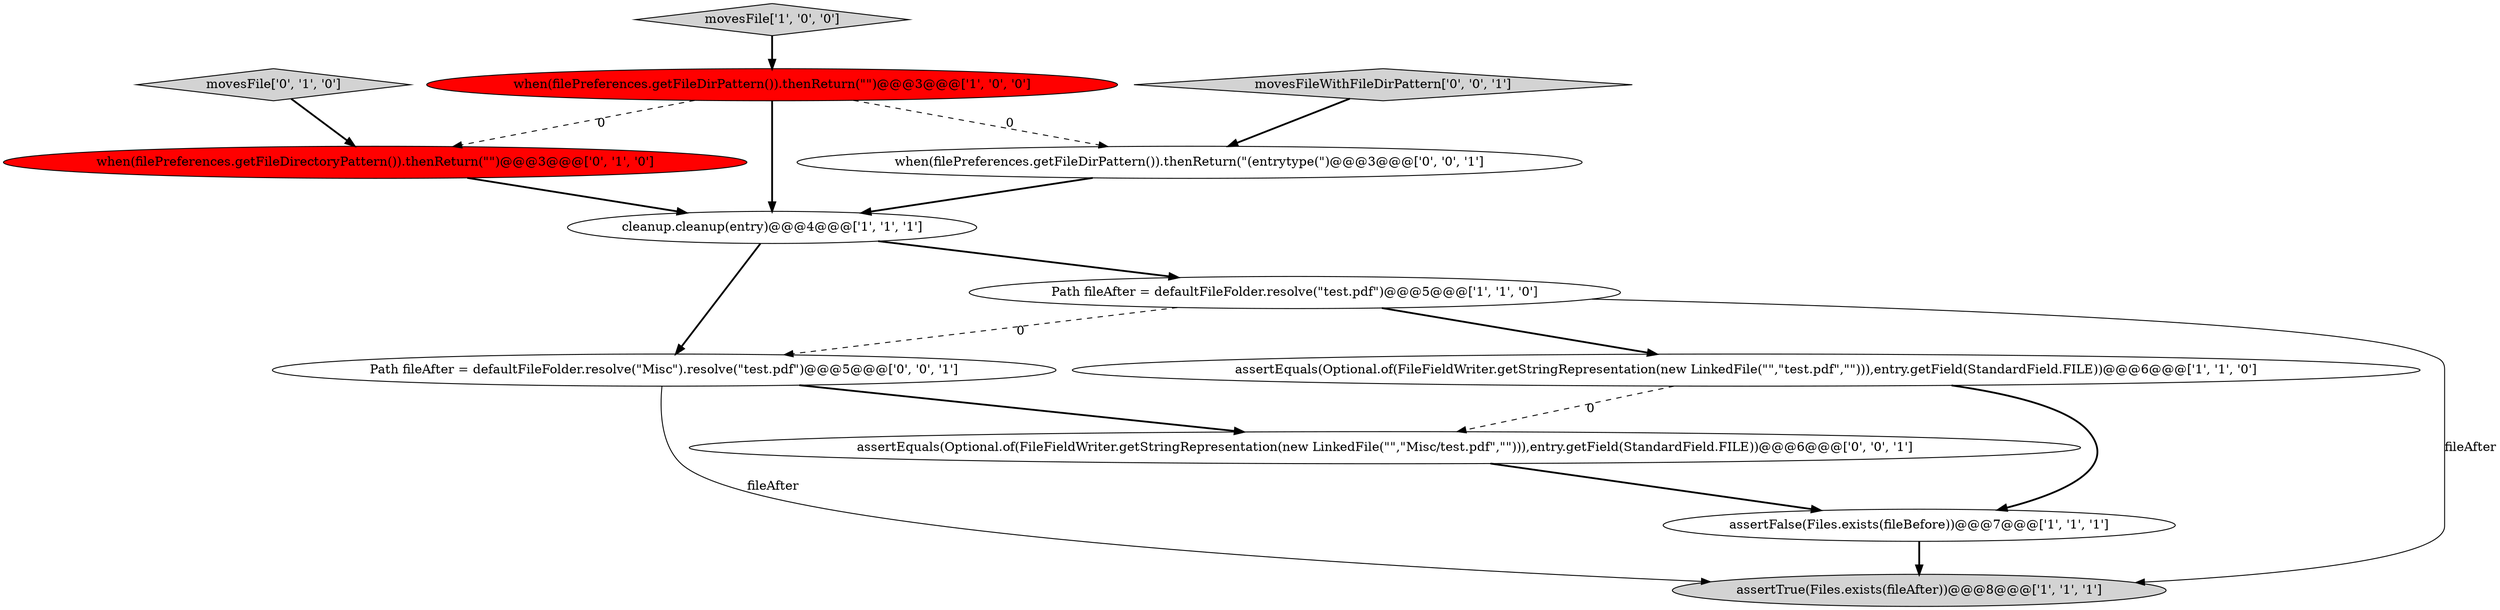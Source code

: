 digraph {
5 [style = filled, label = "assertFalse(Files.exists(fileBefore))@@@7@@@['1', '1', '1']", fillcolor = white, shape = ellipse image = "AAA0AAABBB1BBB"];
2 [style = filled, label = "assertTrue(Files.exists(fileAfter))@@@8@@@['1', '1', '1']", fillcolor = lightgray, shape = ellipse image = "AAA0AAABBB1BBB"];
8 [style = filled, label = "when(filePreferences.getFileDirectoryPattern()).thenReturn(\"\")@@@3@@@['0', '1', '0']", fillcolor = red, shape = ellipse image = "AAA1AAABBB2BBB"];
7 [style = filled, label = "movesFile['0', '1', '0']", fillcolor = lightgray, shape = diamond image = "AAA0AAABBB2BBB"];
10 [style = filled, label = "assertEquals(Optional.of(FileFieldWriter.getStringRepresentation(new LinkedFile(\"\",\"Misc/test.pdf\",\"\"))),entry.getField(StandardField.FILE))@@@6@@@['0', '0', '1']", fillcolor = white, shape = ellipse image = "AAA0AAABBB3BBB"];
0 [style = filled, label = "movesFile['1', '0', '0']", fillcolor = lightgray, shape = diamond image = "AAA0AAABBB1BBB"];
1 [style = filled, label = "Path fileAfter = defaultFileFolder.resolve(\"test.pdf\")@@@5@@@['1', '1', '0']", fillcolor = white, shape = ellipse image = "AAA0AAABBB1BBB"];
11 [style = filled, label = "Path fileAfter = defaultFileFolder.resolve(\"Misc\").resolve(\"test.pdf\")@@@5@@@['0', '0', '1']", fillcolor = white, shape = ellipse image = "AAA0AAABBB3BBB"];
3 [style = filled, label = "cleanup.cleanup(entry)@@@4@@@['1', '1', '1']", fillcolor = white, shape = ellipse image = "AAA0AAABBB1BBB"];
12 [style = filled, label = "when(filePreferences.getFileDirPattern()).thenReturn(\"(entrytype(\")@@@3@@@['0', '0', '1']", fillcolor = white, shape = ellipse image = "AAA0AAABBB3BBB"];
6 [style = filled, label = "when(filePreferences.getFileDirPattern()).thenReturn(\"\")@@@3@@@['1', '0', '0']", fillcolor = red, shape = ellipse image = "AAA1AAABBB1BBB"];
9 [style = filled, label = "movesFileWithFileDirPattern['0', '0', '1']", fillcolor = lightgray, shape = diamond image = "AAA0AAABBB3BBB"];
4 [style = filled, label = "assertEquals(Optional.of(FileFieldWriter.getStringRepresentation(new LinkedFile(\"\",\"test.pdf\",\"\"))),entry.getField(StandardField.FILE))@@@6@@@['1', '1', '0']", fillcolor = white, shape = ellipse image = "AAA0AAABBB1BBB"];
3->11 [style = bold, label=""];
6->3 [style = bold, label=""];
5->2 [style = bold, label=""];
1->4 [style = bold, label=""];
12->3 [style = bold, label=""];
9->12 [style = bold, label=""];
6->8 [style = dashed, label="0"];
10->5 [style = bold, label=""];
4->10 [style = dashed, label="0"];
3->1 [style = bold, label=""];
1->2 [style = solid, label="fileAfter"];
7->8 [style = bold, label=""];
0->6 [style = bold, label=""];
4->5 [style = bold, label=""];
11->10 [style = bold, label=""];
1->11 [style = dashed, label="0"];
11->2 [style = solid, label="fileAfter"];
8->3 [style = bold, label=""];
6->12 [style = dashed, label="0"];
}
